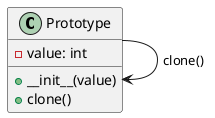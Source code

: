 @startuml

class Prototype {
    - value: int
    + __init__(value)
    + clone()
}

Prototype --> Prototype : clone()

@enduml
